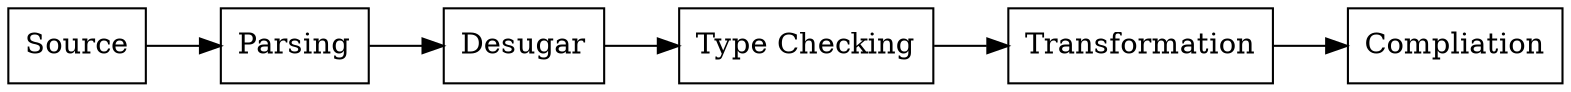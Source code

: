 digraph G {
  rankdir=LR
  node [shape=box]
  Source -> Parsing -> Desugar -> "Type Checking" -> Transformation -> Compliation
}
